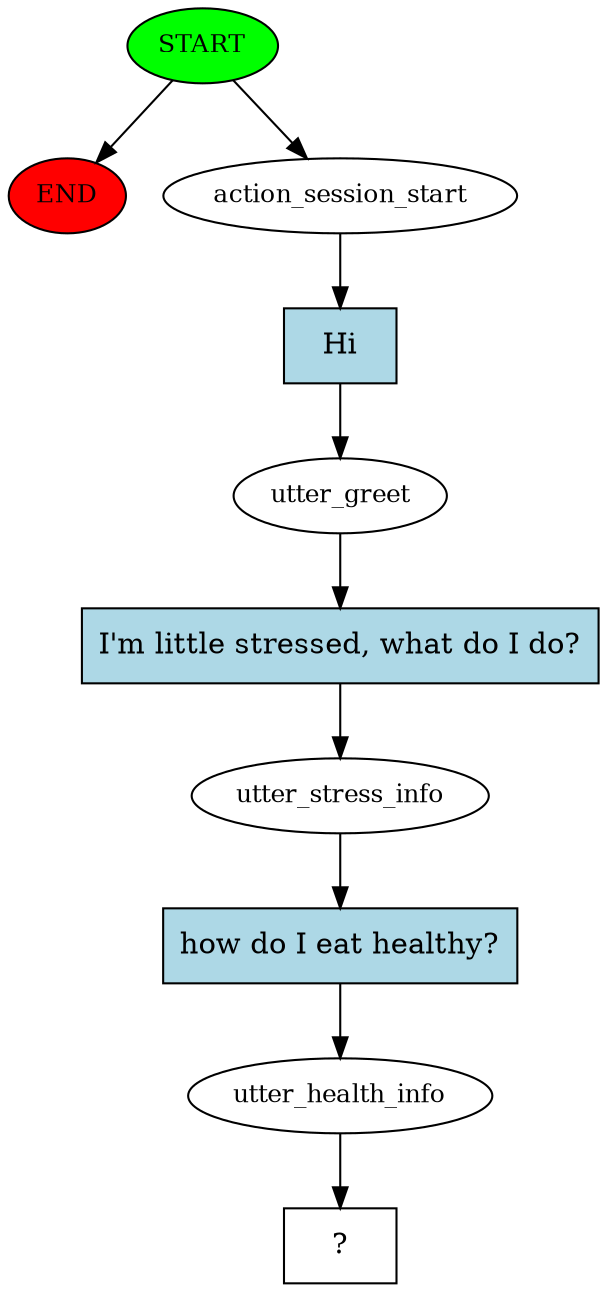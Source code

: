 digraph  {
0 [class="start active", fillcolor=green, fontsize=12, label=START, style=filled];
"-1" [class=end, fillcolor=red, fontsize=12, label=END, style=filled];
1 [class=active, fontsize=12, label=action_session_start];
2 [class=active, fontsize=12, label=utter_greet];
3 [class=active, fontsize=12, label=utter_stress_info];
4 [class=active, fontsize=12, label=utter_health_info];
5 [class="intent dashed active", label="  ?  ", shape=rect];
6 [class="intent active", fillcolor=lightblue, label=Hi, shape=rect, style=filled];
7 [class="intent active", fillcolor=lightblue, label="I'm little stressed, what do I do?", shape=rect, style=filled];
8 [class="intent active", fillcolor=lightblue, label="how do I eat healthy?", shape=rect, style=filled];
0 -> "-1"  [class="", key=NONE, label=""];
0 -> 1  [class=active, key=NONE, label=""];
1 -> 6  [class=active, key=0];
2 -> 7  [class=active, key=0];
3 -> 8  [class=active, key=0];
4 -> 5  [class=active, key=NONE, label=""];
6 -> 2  [class=active, key=0];
7 -> 3  [class=active, key=0];
8 -> 4  [class=active, key=0];
}
